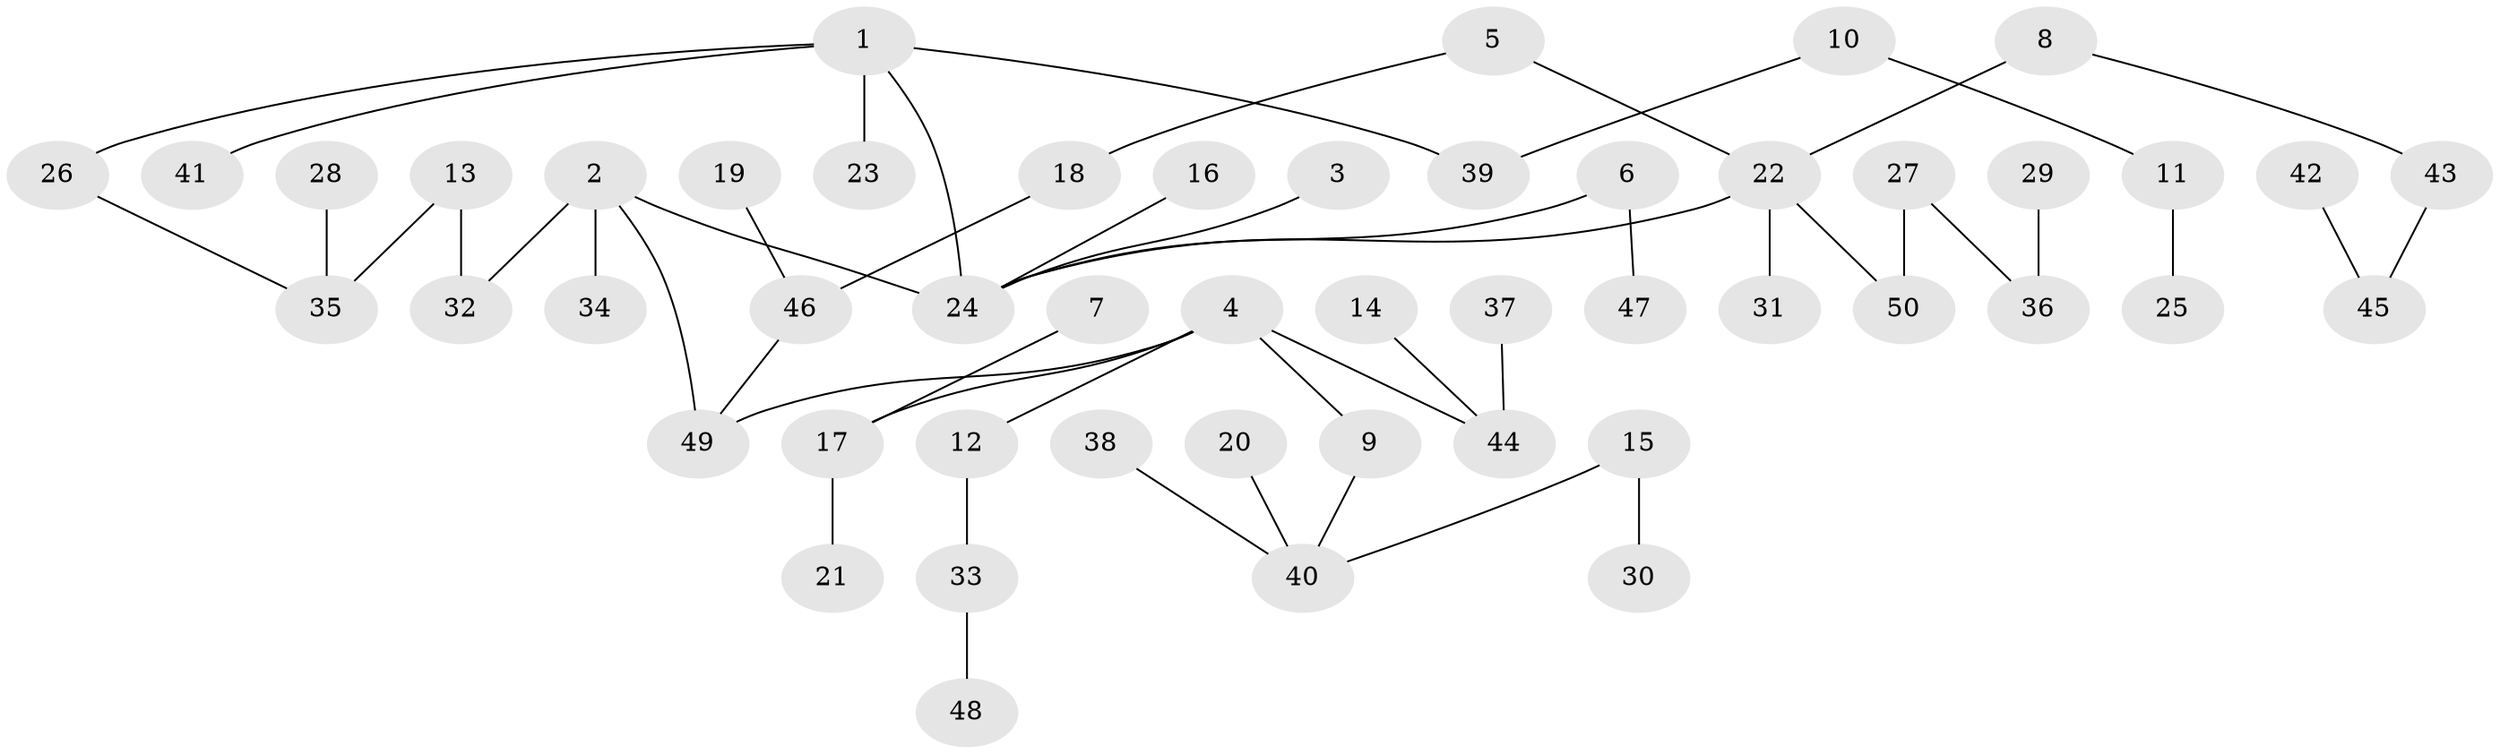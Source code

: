 // original degree distribution, {8: 0.01, 5: 0.03, 4: 0.07, 3: 0.16, 1: 0.47, 2: 0.25, 6: 0.01}
// Generated by graph-tools (version 1.1) at 2025/36/03/04/25 23:36:01]
// undirected, 50 vertices, 51 edges
graph export_dot {
  node [color=gray90,style=filled];
  1;
  2;
  3;
  4;
  5;
  6;
  7;
  8;
  9;
  10;
  11;
  12;
  13;
  14;
  15;
  16;
  17;
  18;
  19;
  20;
  21;
  22;
  23;
  24;
  25;
  26;
  27;
  28;
  29;
  30;
  31;
  32;
  33;
  34;
  35;
  36;
  37;
  38;
  39;
  40;
  41;
  42;
  43;
  44;
  45;
  46;
  47;
  48;
  49;
  50;
  1 -- 23 [weight=1.0];
  1 -- 24 [weight=1.0];
  1 -- 26 [weight=1.0];
  1 -- 39 [weight=1.0];
  1 -- 41 [weight=1.0];
  2 -- 24 [weight=1.0];
  2 -- 32 [weight=1.0];
  2 -- 34 [weight=1.0];
  2 -- 49 [weight=1.0];
  3 -- 24 [weight=1.0];
  4 -- 9 [weight=1.0];
  4 -- 12 [weight=1.0];
  4 -- 17 [weight=1.0];
  4 -- 44 [weight=1.0];
  4 -- 49 [weight=1.0];
  5 -- 18 [weight=1.0];
  5 -- 22 [weight=1.0];
  6 -- 24 [weight=1.0];
  6 -- 47 [weight=1.0];
  7 -- 17 [weight=1.0];
  8 -- 22 [weight=1.0];
  8 -- 43 [weight=1.0];
  9 -- 40 [weight=1.0];
  10 -- 11 [weight=1.0];
  10 -- 39 [weight=1.0];
  11 -- 25 [weight=1.0];
  12 -- 33 [weight=1.0];
  13 -- 32 [weight=1.0];
  13 -- 35 [weight=1.0];
  14 -- 44 [weight=1.0];
  15 -- 30 [weight=1.0];
  15 -- 40 [weight=1.0];
  16 -- 24 [weight=1.0];
  17 -- 21 [weight=1.0];
  18 -- 46 [weight=1.0];
  19 -- 46 [weight=1.0];
  20 -- 40 [weight=1.0];
  22 -- 24 [weight=1.0];
  22 -- 31 [weight=1.0];
  22 -- 50 [weight=1.0];
  26 -- 35 [weight=1.0];
  27 -- 36 [weight=1.0];
  27 -- 50 [weight=1.0];
  28 -- 35 [weight=1.0];
  29 -- 36 [weight=1.0];
  33 -- 48 [weight=1.0];
  37 -- 44 [weight=1.0];
  38 -- 40 [weight=1.0];
  42 -- 45 [weight=1.0];
  43 -- 45 [weight=1.0];
  46 -- 49 [weight=1.0];
}
